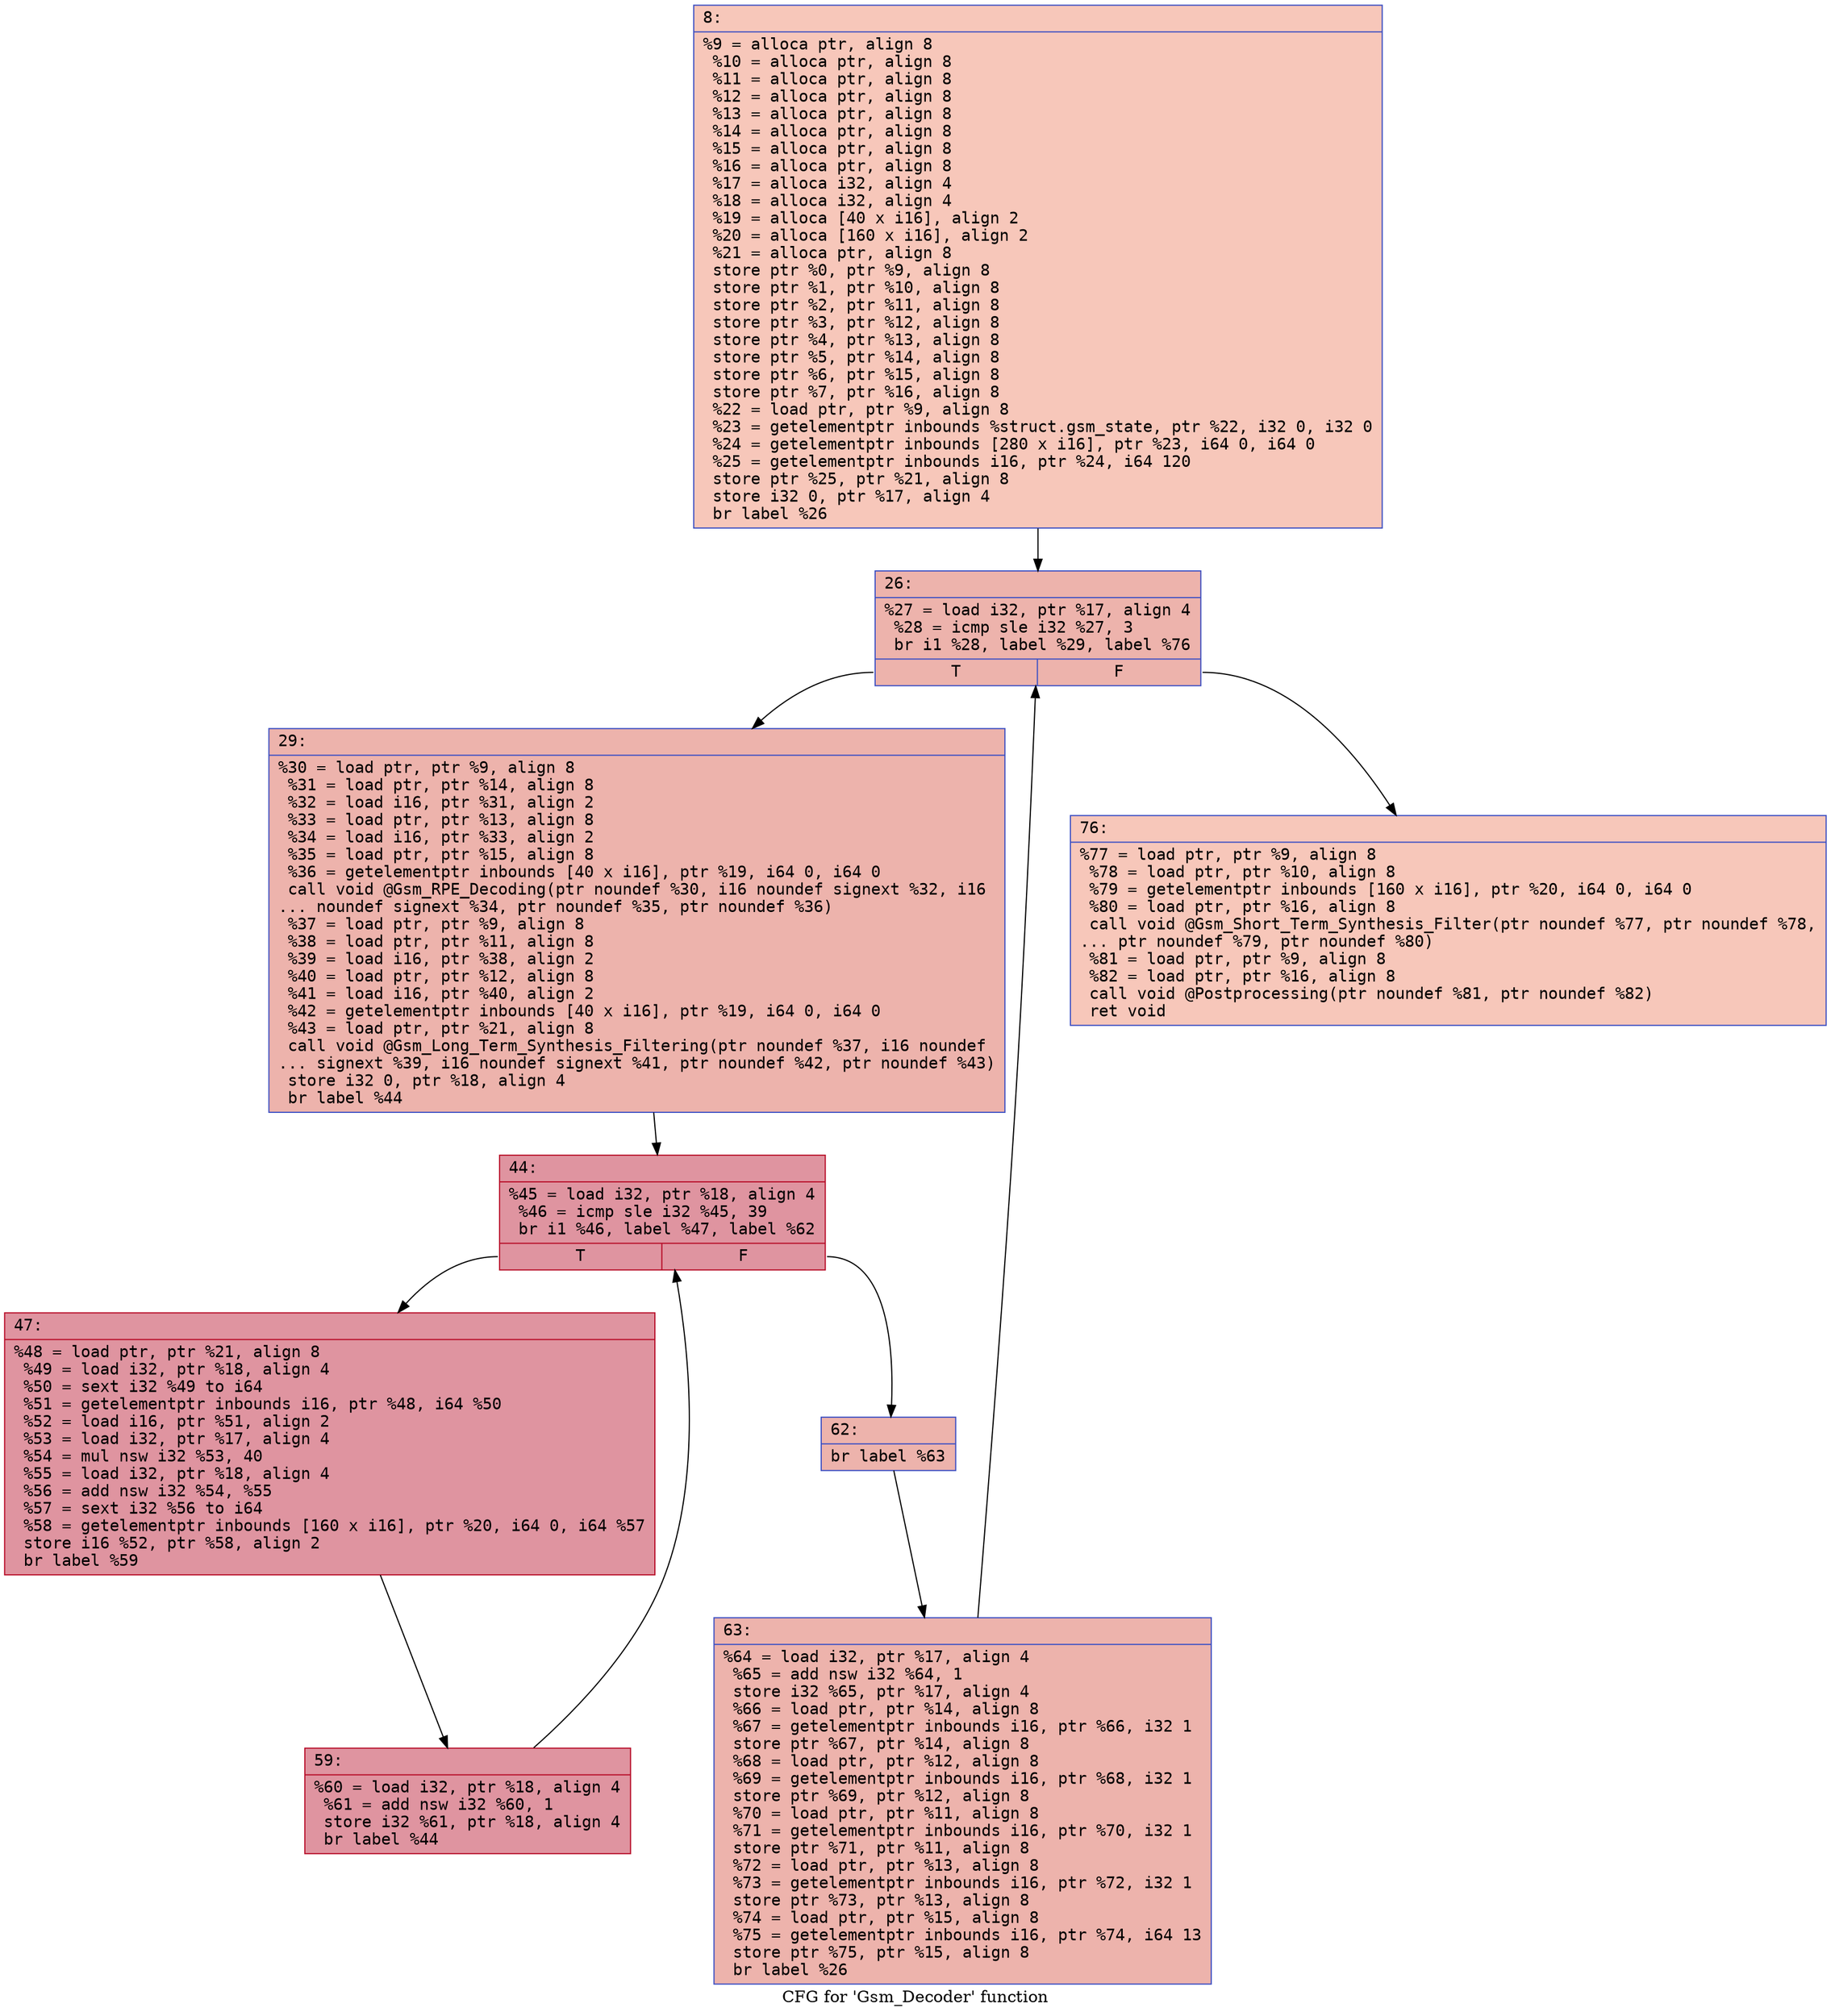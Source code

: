 digraph "CFG for 'Gsm_Decoder' function" {
	label="CFG for 'Gsm_Decoder' function";

	Node0x6000015f1f40 [shape=record,color="#3d50c3ff", style=filled, fillcolor="#ec7f6370" fontname="Courier",label="{8:\l|  %9 = alloca ptr, align 8\l  %10 = alloca ptr, align 8\l  %11 = alloca ptr, align 8\l  %12 = alloca ptr, align 8\l  %13 = alloca ptr, align 8\l  %14 = alloca ptr, align 8\l  %15 = alloca ptr, align 8\l  %16 = alloca ptr, align 8\l  %17 = alloca i32, align 4\l  %18 = alloca i32, align 4\l  %19 = alloca [40 x i16], align 2\l  %20 = alloca [160 x i16], align 2\l  %21 = alloca ptr, align 8\l  store ptr %0, ptr %9, align 8\l  store ptr %1, ptr %10, align 8\l  store ptr %2, ptr %11, align 8\l  store ptr %3, ptr %12, align 8\l  store ptr %4, ptr %13, align 8\l  store ptr %5, ptr %14, align 8\l  store ptr %6, ptr %15, align 8\l  store ptr %7, ptr %16, align 8\l  %22 = load ptr, ptr %9, align 8\l  %23 = getelementptr inbounds %struct.gsm_state, ptr %22, i32 0, i32 0\l  %24 = getelementptr inbounds [280 x i16], ptr %23, i64 0, i64 0\l  %25 = getelementptr inbounds i16, ptr %24, i64 120\l  store ptr %25, ptr %21, align 8\l  store i32 0, ptr %17, align 4\l  br label %26\l}"];
	Node0x6000015f1f40 -> Node0x6000015f1f90[tooltip="8 -> 26\nProbability 100.00%" ];
	Node0x6000015f1f90 [shape=record,color="#3d50c3ff", style=filled, fillcolor="#d6524470" fontname="Courier",label="{26:\l|  %27 = load i32, ptr %17, align 4\l  %28 = icmp sle i32 %27, 3\l  br i1 %28, label %29, label %76\l|{<s0>T|<s1>F}}"];
	Node0x6000015f1f90:s0 -> Node0x6000015f1fe0[tooltip="26 -> 29\nProbability 96.88%" ];
	Node0x6000015f1f90:s1 -> Node0x6000015f21c0[tooltip="26 -> 76\nProbability 3.12%" ];
	Node0x6000015f1fe0 [shape=record,color="#3d50c3ff", style=filled, fillcolor="#d6524470" fontname="Courier",label="{29:\l|  %30 = load ptr, ptr %9, align 8\l  %31 = load ptr, ptr %14, align 8\l  %32 = load i16, ptr %31, align 2\l  %33 = load ptr, ptr %13, align 8\l  %34 = load i16, ptr %33, align 2\l  %35 = load ptr, ptr %15, align 8\l  %36 = getelementptr inbounds [40 x i16], ptr %19, i64 0, i64 0\l  call void @Gsm_RPE_Decoding(ptr noundef %30, i16 noundef signext %32, i16\l... noundef signext %34, ptr noundef %35, ptr noundef %36)\l  %37 = load ptr, ptr %9, align 8\l  %38 = load ptr, ptr %11, align 8\l  %39 = load i16, ptr %38, align 2\l  %40 = load ptr, ptr %12, align 8\l  %41 = load i16, ptr %40, align 2\l  %42 = getelementptr inbounds [40 x i16], ptr %19, i64 0, i64 0\l  %43 = load ptr, ptr %21, align 8\l  call void @Gsm_Long_Term_Synthesis_Filtering(ptr noundef %37, i16 noundef\l... signext %39, i16 noundef signext %41, ptr noundef %42, ptr noundef %43)\l  store i32 0, ptr %18, align 4\l  br label %44\l}"];
	Node0x6000015f1fe0 -> Node0x6000015f2030[tooltip="29 -> 44\nProbability 100.00%" ];
	Node0x6000015f2030 [shape=record,color="#b70d28ff", style=filled, fillcolor="#b70d2870" fontname="Courier",label="{44:\l|  %45 = load i32, ptr %18, align 4\l  %46 = icmp sle i32 %45, 39\l  br i1 %46, label %47, label %62\l|{<s0>T|<s1>F}}"];
	Node0x6000015f2030:s0 -> Node0x6000015f2080[tooltip="44 -> 47\nProbability 96.88%" ];
	Node0x6000015f2030:s1 -> Node0x6000015f2120[tooltip="44 -> 62\nProbability 3.12%" ];
	Node0x6000015f2080 [shape=record,color="#b70d28ff", style=filled, fillcolor="#b70d2870" fontname="Courier",label="{47:\l|  %48 = load ptr, ptr %21, align 8\l  %49 = load i32, ptr %18, align 4\l  %50 = sext i32 %49 to i64\l  %51 = getelementptr inbounds i16, ptr %48, i64 %50\l  %52 = load i16, ptr %51, align 2\l  %53 = load i32, ptr %17, align 4\l  %54 = mul nsw i32 %53, 40\l  %55 = load i32, ptr %18, align 4\l  %56 = add nsw i32 %54, %55\l  %57 = sext i32 %56 to i64\l  %58 = getelementptr inbounds [160 x i16], ptr %20, i64 0, i64 %57\l  store i16 %52, ptr %58, align 2\l  br label %59\l}"];
	Node0x6000015f2080 -> Node0x6000015f20d0[tooltip="47 -> 59\nProbability 100.00%" ];
	Node0x6000015f20d0 [shape=record,color="#b70d28ff", style=filled, fillcolor="#b70d2870" fontname="Courier",label="{59:\l|  %60 = load i32, ptr %18, align 4\l  %61 = add nsw i32 %60, 1\l  store i32 %61, ptr %18, align 4\l  br label %44\l}"];
	Node0x6000015f20d0 -> Node0x6000015f2030[tooltip="59 -> 44\nProbability 100.00%" ];
	Node0x6000015f2120 [shape=record,color="#3d50c3ff", style=filled, fillcolor="#d6524470" fontname="Courier",label="{62:\l|  br label %63\l}"];
	Node0x6000015f2120 -> Node0x6000015f2170[tooltip="62 -> 63\nProbability 100.00%" ];
	Node0x6000015f2170 [shape=record,color="#3d50c3ff", style=filled, fillcolor="#d6524470" fontname="Courier",label="{63:\l|  %64 = load i32, ptr %17, align 4\l  %65 = add nsw i32 %64, 1\l  store i32 %65, ptr %17, align 4\l  %66 = load ptr, ptr %14, align 8\l  %67 = getelementptr inbounds i16, ptr %66, i32 1\l  store ptr %67, ptr %14, align 8\l  %68 = load ptr, ptr %12, align 8\l  %69 = getelementptr inbounds i16, ptr %68, i32 1\l  store ptr %69, ptr %12, align 8\l  %70 = load ptr, ptr %11, align 8\l  %71 = getelementptr inbounds i16, ptr %70, i32 1\l  store ptr %71, ptr %11, align 8\l  %72 = load ptr, ptr %13, align 8\l  %73 = getelementptr inbounds i16, ptr %72, i32 1\l  store ptr %73, ptr %13, align 8\l  %74 = load ptr, ptr %15, align 8\l  %75 = getelementptr inbounds i16, ptr %74, i64 13\l  store ptr %75, ptr %15, align 8\l  br label %26\l}"];
	Node0x6000015f2170 -> Node0x6000015f1f90[tooltip="63 -> 26\nProbability 100.00%" ];
	Node0x6000015f21c0 [shape=record,color="#3d50c3ff", style=filled, fillcolor="#ec7f6370" fontname="Courier",label="{76:\l|  %77 = load ptr, ptr %9, align 8\l  %78 = load ptr, ptr %10, align 8\l  %79 = getelementptr inbounds [160 x i16], ptr %20, i64 0, i64 0\l  %80 = load ptr, ptr %16, align 8\l  call void @Gsm_Short_Term_Synthesis_Filter(ptr noundef %77, ptr noundef %78,\l... ptr noundef %79, ptr noundef %80)\l  %81 = load ptr, ptr %9, align 8\l  %82 = load ptr, ptr %16, align 8\l  call void @Postprocessing(ptr noundef %81, ptr noundef %82)\l  ret void\l}"];
}

